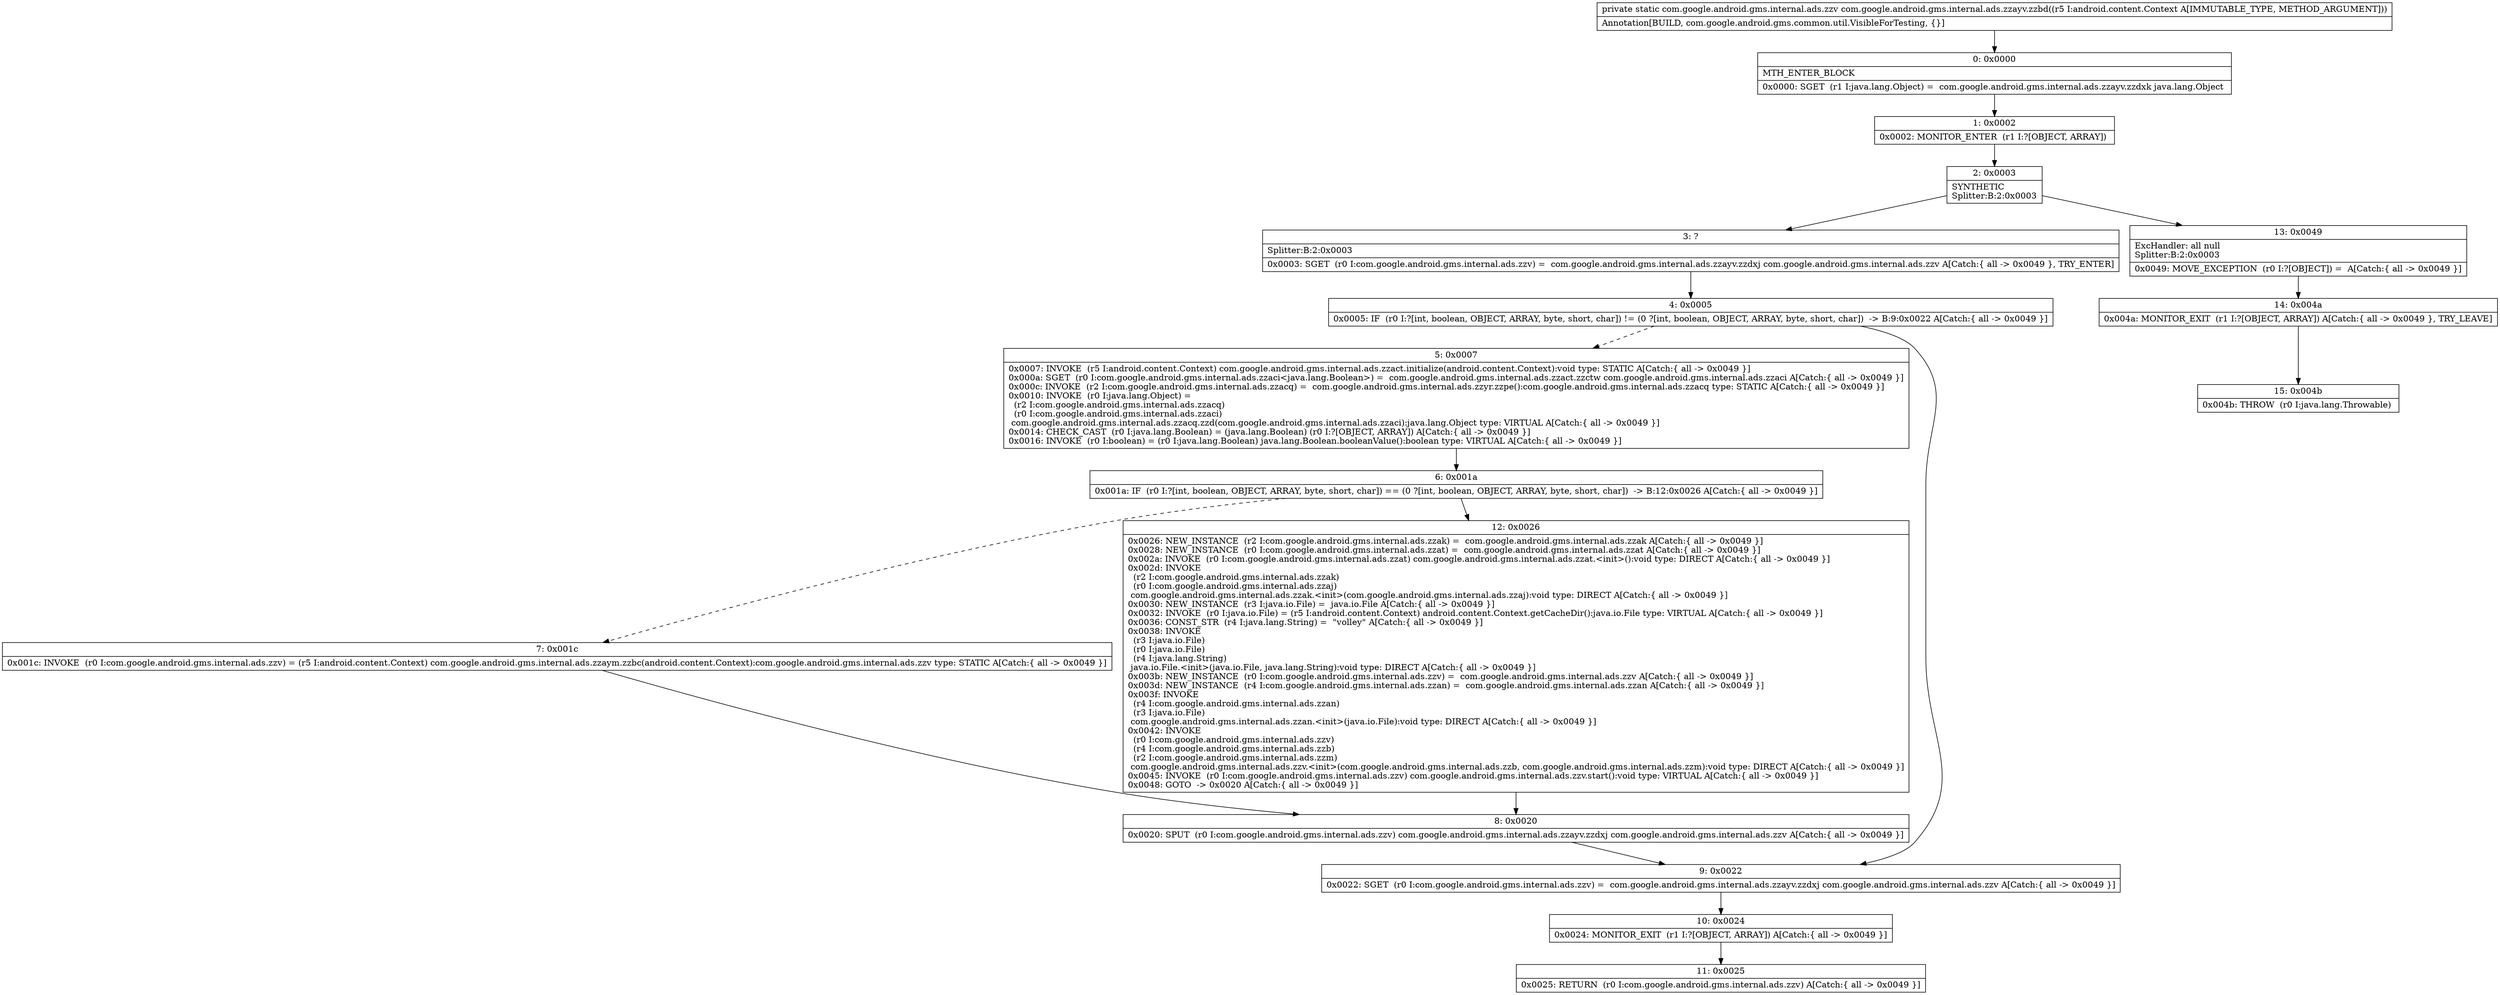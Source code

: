 digraph "CFG forcom.google.android.gms.internal.ads.zzayv.zzbd(Landroid\/content\/Context;)Lcom\/google\/android\/gms\/internal\/ads\/zzv;" {
Node_0 [shape=record,label="{0\:\ 0x0000|MTH_ENTER_BLOCK\l|0x0000: SGET  (r1 I:java.lang.Object) =  com.google.android.gms.internal.ads.zzayv.zzdxk java.lang.Object \l}"];
Node_1 [shape=record,label="{1\:\ 0x0002|0x0002: MONITOR_ENTER  (r1 I:?[OBJECT, ARRAY]) \l}"];
Node_2 [shape=record,label="{2\:\ 0x0003|SYNTHETIC\lSplitter:B:2:0x0003\l}"];
Node_3 [shape=record,label="{3\:\ ?|Splitter:B:2:0x0003\l|0x0003: SGET  (r0 I:com.google.android.gms.internal.ads.zzv) =  com.google.android.gms.internal.ads.zzayv.zzdxj com.google.android.gms.internal.ads.zzv A[Catch:\{ all \-\> 0x0049 \}, TRY_ENTER]\l}"];
Node_4 [shape=record,label="{4\:\ 0x0005|0x0005: IF  (r0 I:?[int, boolean, OBJECT, ARRAY, byte, short, char]) != (0 ?[int, boolean, OBJECT, ARRAY, byte, short, char])  \-\> B:9:0x0022 A[Catch:\{ all \-\> 0x0049 \}]\l}"];
Node_5 [shape=record,label="{5\:\ 0x0007|0x0007: INVOKE  (r5 I:android.content.Context) com.google.android.gms.internal.ads.zzact.initialize(android.content.Context):void type: STATIC A[Catch:\{ all \-\> 0x0049 \}]\l0x000a: SGET  (r0 I:com.google.android.gms.internal.ads.zzaci\<java.lang.Boolean\>) =  com.google.android.gms.internal.ads.zzact.zzctw com.google.android.gms.internal.ads.zzaci A[Catch:\{ all \-\> 0x0049 \}]\l0x000c: INVOKE  (r2 I:com.google.android.gms.internal.ads.zzacq) =  com.google.android.gms.internal.ads.zzyr.zzpe():com.google.android.gms.internal.ads.zzacq type: STATIC A[Catch:\{ all \-\> 0x0049 \}]\l0x0010: INVOKE  (r0 I:java.lang.Object) = \l  (r2 I:com.google.android.gms.internal.ads.zzacq)\l  (r0 I:com.google.android.gms.internal.ads.zzaci)\l com.google.android.gms.internal.ads.zzacq.zzd(com.google.android.gms.internal.ads.zzaci):java.lang.Object type: VIRTUAL A[Catch:\{ all \-\> 0x0049 \}]\l0x0014: CHECK_CAST  (r0 I:java.lang.Boolean) = (java.lang.Boolean) (r0 I:?[OBJECT, ARRAY]) A[Catch:\{ all \-\> 0x0049 \}]\l0x0016: INVOKE  (r0 I:boolean) = (r0 I:java.lang.Boolean) java.lang.Boolean.booleanValue():boolean type: VIRTUAL A[Catch:\{ all \-\> 0x0049 \}]\l}"];
Node_6 [shape=record,label="{6\:\ 0x001a|0x001a: IF  (r0 I:?[int, boolean, OBJECT, ARRAY, byte, short, char]) == (0 ?[int, boolean, OBJECT, ARRAY, byte, short, char])  \-\> B:12:0x0026 A[Catch:\{ all \-\> 0x0049 \}]\l}"];
Node_7 [shape=record,label="{7\:\ 0x001c|0x001c: INVOKE  (r0 I:com.google.android.gms.internal.ads.zzv) = (r5 I:android.content.Context) com.google.android.gms.internal.ads.zzaym.zzbc(android.content.Context):com.google.android.gms.internal.ads.zzv type: STATIC A[Catch:\{ all \-\> 0x0049 \}]\l}"];
Node_8 [shape=record,label="{8\:\ 0x0020|0x0020: SPUT  (r0 I:com.google.android.gms.internal.ads.zzv) com.google.android.gms.internal.ads.zzayv.zzdxj com.google.android.gms.internal.ads.zzv A[Catch:\{ all \-\> 0x0049 \}]\l}"];
Node_9 [shape=record,label="{9\:\ 0x0022|0x0022: SGET  (r0 I:com.google.android.gms.internal.ads.zzv) =  com.google.android.gms.internal.ads.zzayv.zzdxj com.google.android.gms.internal.ads.zzv A[Catch:\{ all \-\> 0x0049 \}]\l}"];
Node_10 [shape=record,label="{10\:\ 0x0024|0x0024: MONITOR_EXIT  (r1 I:?[OBJECT, ARRAY]) A[Catch:\{ all \-\> 0x0049 \}]\l}"];
Node_11 [shape=record,label="{11\:\ 0x0025|0x0025: RETURN  (r0 I:com.google.android.gms.internal.ads.zzv) A[Catch:\{ all \-\> 0x0049 \}]\l}"];
Node_12 [shape=record,label="{12\:\ 0x0026|0x0026: NEW_INSTANCE  (r2 I:com.google.android.gms.internal.ads.zzak) =  com.google.android.gms.internal.ads.zzak A[Catch:\{ all \-\> 0x0049 \}]\l0x0028: NEW_INSTANCE  (r0 I:com.google.android.gms.internal.ads.zzat) =  com.google.android.gms.internal.ads.zzat A[Catch:\{ all \-\> 0x0049 \}]\l0x002a: INVOKE  (r0 I:com.google.android.gms.internal.ads.zzat) com.google.android.gms.internal.ads.zzat.\<init\>():void type: DIRECT A[Catch:\{ all \-\> 0x0049 \}]\l0x002d: INVOKE  \l  (r2 I:com.google.android.gms.internal.ads.zzak)\l  (r0 I:com.google.android.gms.internal.ads.zzaj)\l com.google.android.gms.internal.ads.zzak.\<init\>(com.google.android.gms.internal.ads.zzaj):void type: DIRECT A[Catch:\{ all \-\> 0x0049 \}]\l0x0030: NEW_INSTANCE  (r3 I:java.io.File) =  java.io.File A[Catch:\{ all \-\> 0x0049 \}]\l0x0032: INVOKE  (r0 I:java.io.File) = (r5 I:android.content.Context) android.content.Context.getCacheDir():java.io.File type: VIRTUAL A[Catch:\{ all \-\> 0x0049 \}]\l0x0036: CONST_STR  (r4 I:java.lang.String) =  \"volley\" A[Catch:\{ all \-\> 0x0049 \}]\l0x0038: INVOKE  \l  (r3 I:java.io.File)\l  (r0 I:java.io.File)\l  (r4 I:java.lang.String)\l java.io.File.\<init\>(java.io.File, java.lang.String):void type: DIRECT A[Catch:\{ all \-\> 0x0049 \}]\l0x003b: NEW_INSTANCE  (r0 I:com.google.android.gms.internal.ads.zzv) =  com.google.android.gms.internal.ads.zzv A[Catch:\{ all \-\> 0x0049 \}]\l0x003d: NEW_INSTANCE  (r4 I:com.google.android.gms.internal.ads.zzan) =  com.google.android.gms.internal.ads.zzan A[Catch:\{ all \-\> 0x0049 \}]\l0x003f: INVOKE  \l  (r4 I:com.google.android.gms.internal.ads.zzan)\l  (r3 I:java.io.File)\l com.google.android.gms.internal.ads.zzan.\<init\>(java.io.File):void type: DIRECT A[Catch:\{ all \-\> 0x0049 \}]\l0x0042: INVOKE  \l  (r0 I:com.google.android.gms.internal.ads.zzv)\l  (r4 I:com.google.android.gms.internal.ads.zzb)\l  (r2 I:com.google.android.gms.internal.ads.zzm)\l com.google.android.gms.internal.ads.zzv.\<init\>(com.google.android.gms.internal.ads.zzb, com.google.android.gms.internal.ads.zzm):void type: DIRECT A[Catch:\{ all \-\> 0x0049 \}]\l0x0045: INVOKE  (r0 I:com.google.android.gms.internal.ads.zzv) com.google.android.gms.internal.ads.zzv.start():void type: VIRTUAL A[Catch:\{ all \-\> 0x0049 \}]\l0x0048: GOTO  \-\> 0x0020 A[Catch:\{ all \-\> 0x0049 \}]\l}"];
Node_13 [shape=record,label="{13\:\ 0x0049|ExcHandler: all null\lSplitter:B:2:0x0003\l|0x0049: MOVE_EXCEPTION  (r0 I:?[OBJECT]) =  A[Catch:\{ all \-\> 0x0049 \}]\l}"];
Node_14 [shape=record,label="{14\:\ 0x004a|0x004a: MONITOR_EXIT  (r1 I:?[OBJECT, ARRAY]) A[Catch:\{ all \-\> 0x0049 \}, TRY_LEAVE]\l}"];
Node_15 [shape=record,label="{15\:\ 0x004b|0x004b: THROW  (r0 I:java.lang.Throwable) \l}"];
MethodNode[shape=record,label="{private static com.google.android.gms.internal.ads.zzv com.google.android.gms.internal.ads.zzayv.zzbd((r5 I:android.content.Context A[IMMUTABLE_TYPE, METHOD_ARGUMENT]))  | Annotation[BUILD, com.google.android.gms.common.util.VisibleForTesting, \{\}]\l}"];
MethodNode -> Node_0;
Node_0 -> Node_1;
Node_1 -> Node_2;
Node_2 -> Node_3;
Node_2 -> Node_13;
Node_3 -> Node_4;
Node_4 -> Node_5[style=dashed];
Node_4 -> Node_9;
Node_5 -> Node_6;
Node_6 -> Node_7[style=dashed];
Node_6 -> Node_12;
Node_7 -> Node_8;
Node_8 -> Node_9;
Node_9 -> Node_10;
Node_10 -> Node_11;
Node_12 -> Node_8;
Node_13 -> Node_14;
Node_14 -> Node_15;
}

